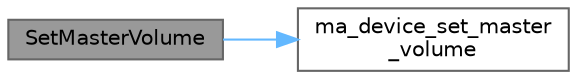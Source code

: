 digraph "SetMasterVolume"
{
 // LATEX_PDF_SIZE
  bgcolor="transparent";
  edge [fontname=Helvetica,fontsize=10,labelfontname=Helvetica,labelfontsize=10];
  node [fontname=Helvetica,fontsize=10,shape=box,height=0.2,width=0.4];
  rankdir="LR";
  Node1 [id="Node000001",label="SetMasterVolume",height=0.2,width=0.4,color="gray40", fillcolor="grey60", style="filled", fontcolor="black",tooltip=" "];
  Node1 -> Node2 [id="edge3_Node000001_Node000002",color="steelblue1",style="solid",tooltip=" "];
  Node2 [id="Node000002",label="ma_device_set_master\l_volume",height=0.2,width=0.4,color="grey40", fillcolor="white", style="filled",URL="$_classes_2lib_2external_2miniaudio_8h.html#ad8cab21133f9867ff423c08bb14175a8",tooltip=" "];
}
